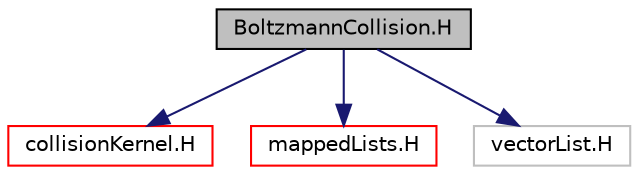 digraph "BoltzmannCollision.H"
{
  bgcolor="transparent";
  edge [fontname="Helvetica",fontsize="10",labelfontname="Helvetica",labelfontsize="10"];
  node [fontname="Helvetica",fontsize="10",shape=record];
  Node0 [label="BoltzmannCollision.H",height=0.2,width=0.4,color="black", fillcolor="grey75", style="filled", fontcolor="black"];
  Node0 -> Node1 [color="midnightblue",fontsize="10",style="solid",fontname="Helvetica"];
  Node1 [label="collisionKernel.H",height=0.2,width=0.4,color="red",URL="$a00515.html"];
  Node0 -> Node32 [color="midnightblue",fontsize="10",style="solid",fontname="Helvetica"];
  Node32 [label="mappedLists.H",height=0.2,width=0.4,color="red",URL="$a00017.html"];
  Node0 -> Node42 [color="midnightblue",fontsize="10",style="solid",fontname="Helvetica"];
  Node42 [label="vectorList.H",height=0.2,width=0.4,color="grey75"];
}
